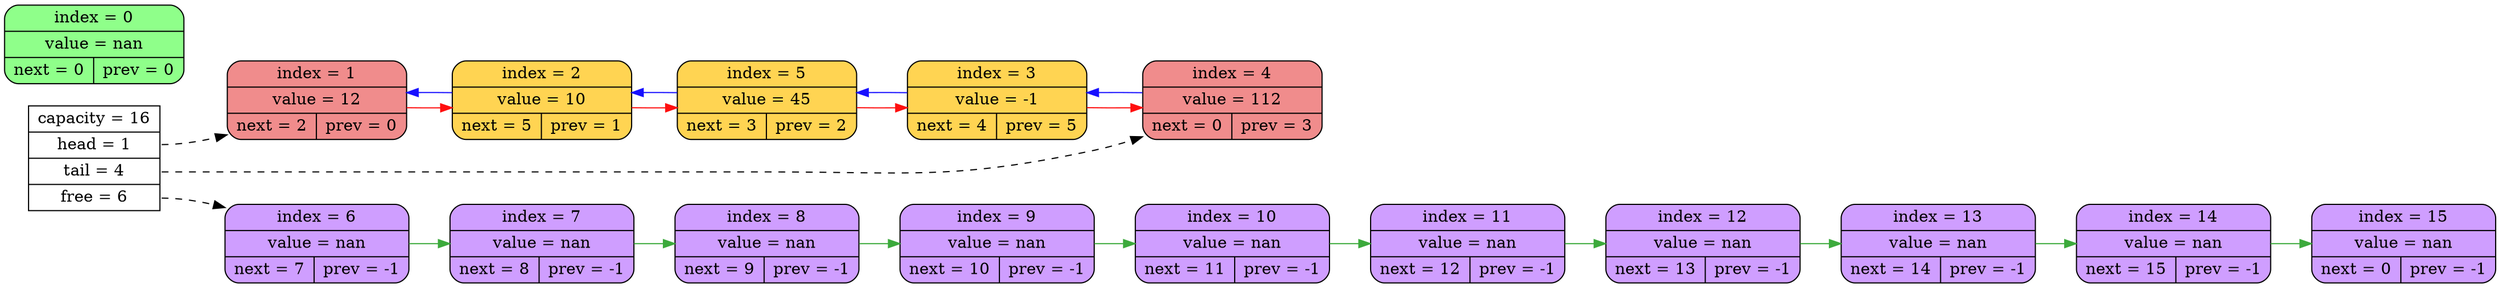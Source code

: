 digraph
{
    rankdir = LR;
    list_info[shape = record, label = "{{capacity = 16 | <f0> head = 1 | <f1> tail = 4 | <f2> free = 6}}"];

    node0[shape = Mrecord, label = "{index = 0} | {value = nan} | {next = 0 | prev = 0}", style = "filled", fillcolor = "#8FFF8A"];
    node1[shape = Mrecord, label = "{index = 1} | {value = 12} | {next = 2 | prev = 0}", style = "filled", fillcolor = "#F08C8C"];
    node2[shape = Mrecord, label = "{index = 2} | {value = 10} | {next = 5 | prev = 1}", style = "filled", fillcolor = "#FFD452"];
    node3[shape = Mrecord, label = "{index = 3} | {value = -1} | {next = 4 | prev = 5}", style = "filled", fillcolor = "#FFD452"];
    node4[shape = Mrecord, label = "{index = 4} | {value = 112} | {next = 0 | prev = 3}", style = "filled", fillcolor = "#F08C8C"];
    node5[shape = Mrecord, label = "{index = 5} | {value = 45} | {next = 3 | prev = 2}", style = "filled", fillcolor = "#FFD452"];
    node6[shape = Mrecord, label = "{index = 6} | {value = nan} | {next = 7 | prev = -1}", style = "filled", fillcolor = "#CF9EFF"];
    node7[shape = Mrecord, label = "{index = 7} | {value = nan} | {next = 8 | prev = -1}", style = "filled", fillcolor = "#CF9EFF"];
    node8[shape = Mrecord, label = "{index = 8} | {value = nan} | {next = 9 | prev = -1}", style = "filled", fillcolor = "#CF9EFF"];
    node9[shape = Mrecord, label = "{index = 9} | {value = nan} | {next = 10 | prev = -1}", style = "filled", fillcolor = "#CF9EFF"];
    node10[shape = Mrecord, label = "{index = 10} | {value = nan} | {next = 11 | prev = -1}", style = "filled", fillcolor = "#CF9EFF"];
    node11[shape = Mrecord, label = "{index = 11} | {value = nan} | {next = 12 | prev = -1}", style = "filled", fillcolor = "#CF9EFF"];
    node12[shape = Mrecord, label = "{index = 12} | {value = nan} | {next = 13 | prev = -1}", style = "filled", fillcolor = "#CF9EFF"];
    node13[shape = Mrecord, label = "{index = 13} | {value = nan} | {next = 14 | prev = -1}", style = "filled", fillcolor = "#CF9EFF"];
    node14[shape = Mrecord, label = "{index = 14} | {value = nan} | {next = 15 | prev = -1}", style = "filled", fillcolor = "#CF9EFF"];
    node15[shape = Mrecord, label = "{index = 15} | {value = nan} | {next = 0 | prev = -1}", style = "filled", fillcolor = "#CF9EFF"];

    node1->node2 [color = "#FF0F0F"];
    node2->node5 [color = "#FF0F0F"];
    node2->node1 [color = "#170FFF"];
    node3->node4 [color = "#FF0F0F"];
    node3->node5 [color = "#170FFF"];
    node4->node3 [color = "#170FFF"];
    node5->node3 [color = "#FF0F0F"];
    node5->node2 [color = "#170FFF"];
    node6->node7 [color = "#3CAA3C"];
    node7->node8 [color = "#3CAA3C"];
    node8->node9 [color = "#3CAA3C"];
    node9->node10 [color = "#3CAA3C"];
    node10->node11 [color = "#3CAA3C"];
    node11->node12 [color = "#3CAA3C"];
    node12->node13 [color = "#3CAA3C"];
    node13->node14 [color = "#3CAA3C"];
    node14->node15 [color = "#3CAA3C"];

    list_info:<f0>->node1 [color = "black", style="dashed"];
    list_info:<f1>->node4 [color = "black", style="dashed"];
    list_info:<f2>->node6 [color = "black", style="dashed"];
}